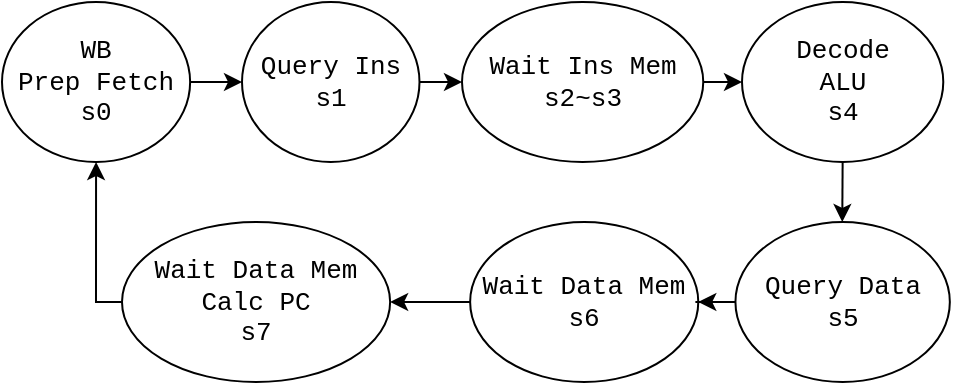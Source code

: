 <mxfile scale="1" border="25" version="15.8.7" type="device"><diagram id="nmFAJHjWwtuaO4C3ST55" name="Page-1"><mxGraphModel dx="1185" dy="721" grid="1" gridSize="10" guides="1" tooltips="1" connect="1" arrows="1" fold="1" page="1" pageScale="1" pageWidth="1169" pageHeight="827" background="#FFFFFF" math="0" shadow="0"><root><mxCell id="0"/><mxCell id="1" parent="0"/><mxCell id="13" style="edgeStyle=none;html=1;entryX=0;entryY=0.5;entryDx=0;entryDy=0;" parent="1" source="Xfuig7rHMfGWmtFRZDQt-2" target="2" edge="1"><mxGeometry relative="1" as="geometry"/></mxCell><mxCell id="Xfuig7rHMfGWmtFRZDQt-2" value="&lt;font data-font-src=&quot;https://fonts.googleapis.com/css?family=Roboto+Mono&quot; style=&quot;font-size: 13px&quot;&gt;WB&lt;br&gt;Prep Fetch&lt;br style=&quot;font-size: 13px&quot;&gt;s0&lt;/font&gt;" style="ellipse;whiteSpace=wrap;html=1;fontFamily=Courier New;fontSize=13;" parent="1" vertex="1"><mxGeometry x="110" y="60" width="94.07" height="80" as="geometry"/></mxCell><mxCell id="16" style="edgeStyle=none;html=1;" parent="1" source="Xfuig7rHMfGWmtFRZDQt-21" target="6" edge="1"><mxGeometry relative="1" as="geometry"/></mxCell><mxCell id="Xfuig7rHMfGWmtFRZDQt-21" value="&lt;font data-font-src=&quot;https://fonts.googleapis.com/css?family=Roboto+Mono&quot; style=&quot;font-size: 13px&quot;&gt;Decode&lt;br style=&quot;font-size: 13px&quot;&gt;ALU&lt;br style=&quot;font-size: 13px&quot;&gt;s4&lt;/font&gt;" style="ellipse;whiteSpace=wrap;html=1;fontFamily=Courier New;fontSize=13;" parent="1" vertex="1"><mxGeometry x="480" y="60" width="100.64" height="80" as="geometry"/></mxCell><mxCell id="15" style="edgeStyle=none;html=1;entryX=0;entryY=0.5;entryDx=0;entryDy=0;" parent="1" source="Xfuig7rHMfGWmtFRZDQt-30" target="Xfuig7rHMfGWmtFRZDQt-21" edge="1"><mxGeometry relative="1" as="geometry"/></mxCell><mxCell id="Xfuig7rHMfGWmtFRZDQt-30" value="Wait Ins Mem&lt;br style=&quot;font-size: 13px&quot;&gt;s2~s3" style="ellipse;whiteSpace=wrap;html=1;fontFamily=Courier New;fontSize=13;" parent="1" vertex="1"><mxGeometry x="340" y="60" width="120.63" height="80" as="geometry"/></mxCell><mxCell id="JLUhBT_owsGpHrrKaa7C-21" style="edgeStyle=orthogonalEdgeStyle;rounded=0;orthogonalLoop=1;jettySize=auto;html=1;entryX=1;entryY=0.5;entryDx=0;entryDy=0;" edge="1" parent="1" source="Xfuig7rHMfGWmtFRZDQt-31" target="12"><mxGeometry relative="1" as="geometry"/></mxCell><mxCell id="Xfuig7rHMfGWmtFRZDQt-31" value="Wait Data Mem&lt;br style=&quot;font-size: 13px&quot;&gt;s6" style="ellipse;whiteSpace=wrap;html=1;fontFamily=Courier New;fontSize=13;" parent="1" vertex="1"><mxGeometry x="344.07" y="170" width="114.07" height="80" as="geometry"/></mxCell><mxCell id="14" style="edgeStyle=none;html=1;entryX=0;entryY=0.5;entryDx=0;entryDy=0;" parent="1" source="2" target="Xfuig7rHMfGWmtFRZDQt-30" edge="1"><mxGeometry relative="1" as="geometry"/></mxCell><mxCell id="2" value="&lt;font data-font-src=&quot;https://fonts.googleapis.com/css?family=Roboto+Mono&quot; style=&quot;font-size: 13px&quot;&gt;Query Ins&lt;br style=&quot;font-size: 13px&quot;&gt;s1&lt;/font&gt;" style="ellipse;whiteSpace=wrap;html=1;fontFamily=Courier New;fontSize=13;" parent="1" vertex="1"><mxGeometry x="230" y="60" width="88.75" height="80" as="geometry"/></mxCell><mxCell id="JLUhBT_owsGpHrrKaa7C-20" style="edgeStyle=orthogonalEdgeStyle;rounded=0;orthogonalLoop=1;jettySize=auto;html=1;entryX=1;entryY=0.5;entryDx=0;entryDy=0;" edge="1" parent="1" source="6" target="Xfuig7rHMfGWmtFRZDQt-31"><mxGeometry relative="1" as="geometry"/></mxCell><mxCell id="6" value="Query Data&lt;br&gt;s5" style="ellipse;whiteSpace=wrap;html=1;fontFamily=Courier New;fontSize=13;" parent="1" vertex="1"><mxGeometry x="476.72" y="170" width="107.2" height="80" as="geometry"/></mxCell><mxCell id="JLUhBT_owsGpHrrKaa7C-22" style="edgeStyle=orthogonalEdgeStyle;rounded=0;orthogonalLoop=1;jettySize=auto;html=1;entryX=0.5;entryY=1;entryDx=0;entryDy=0;" edge="1" parent="1" source="12" target="Xfuig7rHMfGWmtFRZDQt-2"><mxGeometry relative="1" as="geometry"><Array as="points"><mxPoint x="157" y="210"/></Array></mxGeometry></mxCell><mxCell id="12" value="Wait Data Mem&lt;br&gt;Calc PC&lt;br style=&quot;font-size: 13px&quot;&gt;s7" style="ellipse;whiteSpace=wrap;html=1;fontFamily=Courier New;fontSize=13;" parent="1" vertex="1"><mxGeometry x="170" y="170" width="134.07" height="80" as="geometry"/></mxCell></root></mxGraphModel></diagram></mxfile>